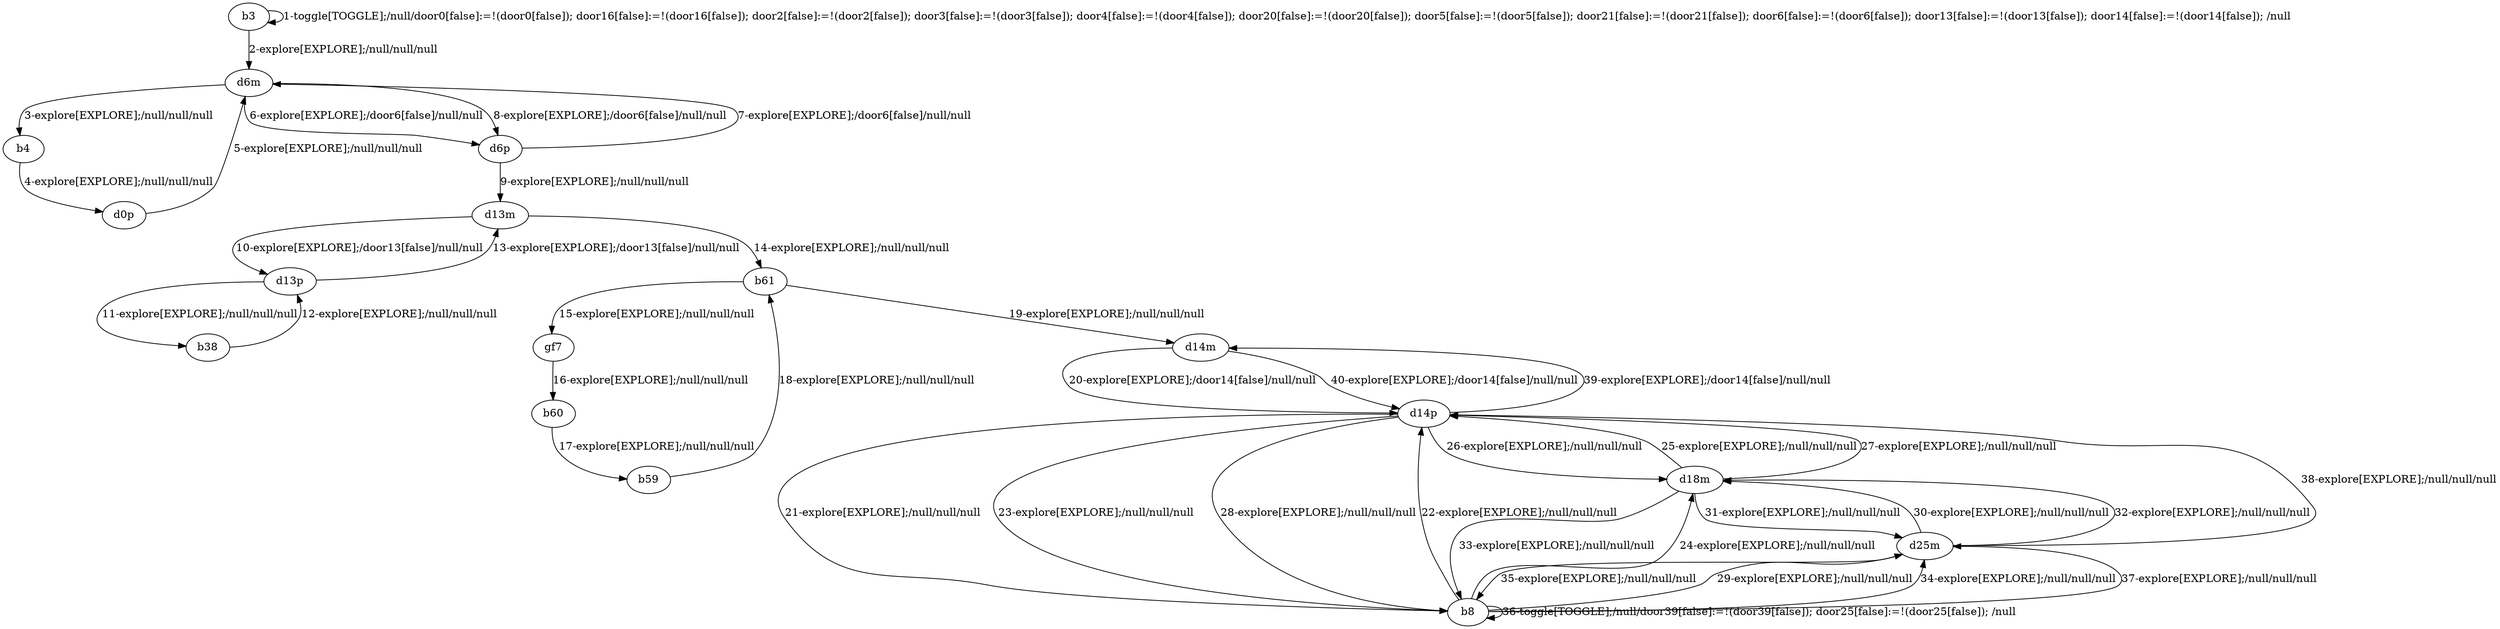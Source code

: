 # Total number of goals covered by this test: 1
# d25m --> d14p

digraph g {
"b3" -> "b3" [label = "1-toggle[TOGGLE];/null/door0[false]:=!(door0[false]); door16[false]:=!(door16[false]); door2[false]:=!(door2[false]); door3[false]:=!(door3[false]); door4[false]:=!(door4[false]); door20[false]:=!(door20[false]); door5[false]:=!(door5[false]); door21[false]:=!(door21[false]); door6[false]:=!(door6[false]); door13[false]:=!(door13[false]); door14[false]:=!(door14[false]); /null"];
"b3" -> "d6m" [label = "2-explore[EXPLORE];/null/null/null"];
"d6m" -> "b4" [label = "3-explore[EXPLORE];/null/null/null"];
"b4" -> "d0p" [label = "4-explore[EXPLORE];/null/null/null"];
"d0p" -> "d6m" [label = "5-explore[EXPLORE];/null/null/null"];
"d6m" -> "d6p" [label = "6-explore[EXPLORE];/door6[false]/null/null"];
"d6p" -> "d6m" [label = "7-explore[EXPLORE];/door6[false]/null/null"];
"d6m" -> "d6p" [label = "8-explore[EXPLORE];/door6[false]/null/null"];
"d6p" -> "d13m" [label = "9-explore[EXPLORE];/null/null/null"];
"d13m" -> "d13p" [label = "10-explore[EXPLORE];/door13[false]/null/null"];
"d13p" -> "b38" [label = "11-explore[EXPLORE];/null/null/null"];
"b38" -> "d13p" [label = "12-explore[EXPLORE];/null/null/null"];
"d13p" -> "d13m" [label = "13-explore[EXPLORE];/door13[false]/null/null"];
"d13m" -> "b61" [label = "14-explore[EXPLORE];/null/null/null"];
"b61" -> "gf7" [label = "15-explore[EXPLORE];/null/null/null"];
"gf7" -> "b60" [label = "16-explore[EXPLORE];/null/null/null"];
"b60" -> "b59" [label = "17-explore[EXPLORE];/null/null/null"];
"b59" -> "b61" [label = "18-explore[EXPLORE];/null/null/null"];
"b61" -> "d14m" [label = "19-explore[EXPLORE];/null/null/null"];
"d14m" -> "d14p" [label = "20-explore[EXPLORE];/door14[false]/null/null"];
"d14p" -> "b8" [label = "21-explore[EXPLORE];/null/null/null"];
"b8" -> "d14p" [label = "22-explore[EXPLORE];/null/null/null"];
"d14p" -> "b8" [label = "23-explore[EXPLORE];/null/null/null"];
"b8" -> "d18m" [label = "24-explore[EXPLORE];/null/null/null"];
"d18m" -> "d14p" [label = "25-explore[EXPLORE];/null/null/null"];
"d14p" -> "d18m" [label = "26-explore[EXPLORE];/null/null/null"];
"d18m" -> "d14p" [label = "27-explore[EXPLORE];/null/null/null"];
"d14p" -> "b8" [label = "28-explore[EXPLORE];/null/null/null"];
"b8" -> "d25m" [label = "29-explore[EXPLORE];/null/null/null"];
"d25m" -> "d18m" [label = "30-explore[EXPLORE];/null/null/null"];
"d18m" -> "d25m" [label = "31-explore[EXPLORE];/null/null/null"];
"d25m" -> "d18m" [label = "32-explore[EXPLORE];/null/null/null"];
"d18m" -> "b8" [label = "33-explore[EXPLORE];/null/null/null"];
"b8" -> "d25m" [label = "34-explore[EXPLORE];/null/null/null"];
"d25m" -> "b8" [label = "35-explore[EXPLORE];/null/null/null"];
"b8" -> "b8" [label = "36-toggle[TOGGLE];/null/door39[false]:=!(door39[false]); door25[false]:=!(door25[false]); /null"];
"b8" -> "d25m" [label = "37-explore[EXPLORE];/null/null/null"];
"d25m" -> "d14p" [label = "38-explore[EXPLORE];/null/null/null"];
"d14p" -> "d14m" [label = "39-explore[EXPLORE];/door14[false]/null/null"];
"d14m" -> "d14p" [label = "40-explore[EXPLORE];/door14[false]/null/null"];
}